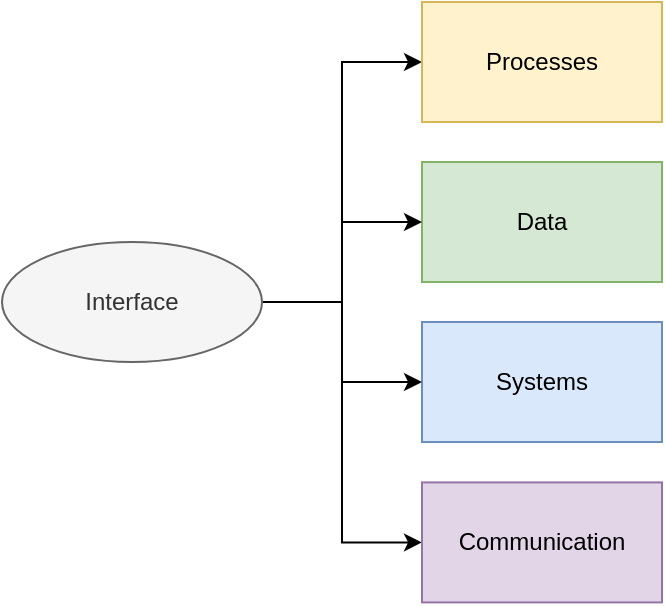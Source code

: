 <mxfile version="12.0.0" type="github" pages="1"><diagram id="r8x2BTyB1vD1y3ParmmS" name="Model"><mxGraphModel dx="1408" dy="755" grid="1" gridSize="10" guides="1" tooltips="1" connect="1" arrows="1" fold="1" page="1" pageScale="1" pageWidth="827" pageHeight="1169" math="0" shadow="0"><root><mxCell id="KtmAZ49tPHhTi-c8Kvpp-0"/><mxCell id="KtmAZ49tPHhTi-c8Kvpp-1" parent="KtmAZ49tPHhTi-c8Kvpp-0"/><mxCell id="jREFfwIfEsQe7Jwc_oJq-4" value="" style="edgeStyle=orthogonalEdgeStyle;rounded=0;orthogonalLoop=1;jettySize=auto;html=1;entryX=0;entryY=0.5;entryDx=0;entryDy=0;" parent="KtmAZ49tPHhTi-c8Kvpp-1" source="jREFfwIfEsQe7Jwc_oJq-8" target="jREFfwIfEsQe7Jwc_oJq-9" edge="1" visible="0"><mxGeometry relative="1" as="geometry"/></mxCell><mxCell id="jREFfwIfEsQe7Jwc_oJq-5" style="edgeStyle=orthogonalEdgeStyle;rounded=0;orthogonalLoop=1;jettySize=auto;html=1;entryX=0;entryY=0.5;entryDx=0;entryDy=0;" parent="KtmAZ49tPHhTi-c8Kvpp-1" source="jREFfwIfEsQe7Jwc_oJq-8" target="jREFfwIfEsQe7Jwc_oJq-11" edge="1" visible="0"><mxGeometry relative="1" as="geometry"/></mxCell><mxCell id="jREFfwIfEsQe7Jwc_oJq-6" style="edgeStyle=orthogonalEdgeStyle;rounded=0;orthogonalLoop=1;jettySize=auto;html=1;entryX=0;entryY=0.5;entryDx=0;entryDy=0;" parent="KtmAZ49tPHhTi-c8Kvpp-1" source="jREFfwIfEsQe7Jwc_oJq-8" target="jREFfwIfEsQe7Jwc_oJq-22" edge="1" visible="0"><mxGeometry relative="1" as="geometry"/></mxCell><mxCell id="jREFfwIfEsQe7Jwc_oJq-7" style="edgeStyle=orthogonalEdgeStyle;rounded=0;orthogonalLoop=1;jettySize=auto;html=1;entryX=0;entryY=0.5;entryDx=0;entryDy=0;" parent="KtmAZ49tPHhTi-c8Kvpp-1" source="jREFfwIfEsQe7Jwc_oJq-8" target="jREFfwIfEsQe7Jwc_oJq-23" edge="1" visible="0"><mxGeometry relative="1" as="geometry"/></mxCell><mxCell id="U2BV-Acz6rk_acfXbO3F-48" style="edgeStyle=orthogonalEdgeStyle;rounded=0;orthogonalLoop=1;jettySize=auto;html=1;entryX=0;entryY=0.5;entryDx=0;entryDy=0;" parent="KtmAZ49tPHhTi-c8Kvpp-1" source="jREFfwIfEsQe7Jwc_oJq-8" target="U2BV-Acz6rk_acfXbO3F-47" edge="1" visible="0"><mxGeometry relative="1" as="geometry"/></mxCell><mxCell id="U2BV-Acz6rk_acfXbO3F-51" style="edgeStyle=orthogonalEdgeStyle;rounded=0;orthogonalLoop=1;jettySize=auto;html=1;entryX=0;entryY=0.5;entryDx=0;entryDy=0;" parent="KtmAZ49tPHhTi-c8Kvpp-1" source="jREFfwIfEsQe7Jwc_oJq-8" target="U2BV-Acz6rk_acfXbO3F-50" edge="1" visible="0"><mxGeometry relative="1" as="geometry"/></mxCell><mxCell id="U2BV-Acz6rk_acfXbO3F-53" style="edgeStyle=orthogonalEdgeStyle;rounded=0;orthogonalLoop=1;jettySize=auto;html=1;entryX=0;entryY=0.5;entryDx=0;entryDy=0;" parent="KtmAZ49tPHhTi-c8Kvpp-1" source="jREFfwIfEsQe7Jwc_oJq-8" target="U2BV-Acz6rk_acfXbO3F-52" edge="1" visible="0"><mxGeometry relative="1" as="geometry"/></mxCell><mxCell id="U2BV-Acz6rk_acfXbO3F-61" style="edgeStyle=orthogonalEdgeStyle;rounded=0;orthogonalLoop=1;jettySize=auto;html=1;entryX=0;entryY=0.5;entryDx=0;entryDy=0;" parent="KtmAZ49tPHhTi-c8Kvpp-1" source="jREFfwIfEsQe7Jwc_oJq-8" target="U2BV-Acz6rk_acfXbO3F-60" edge="1" visible="0"><mxGeometry relative="1" as="geometry"/></mxCell><mxCell id="U2BV-Acz6rk_acfXbO3F-63" style="edgeStyle=orthogonalEdgeStyle;rounded=0;orthogonalLoop=1;jettySize=auto;html=1;entryX=0;entryY=0.5;entryDx=0;entryDy=0;" parent="KtmAZ49tPHhTi-c8Kvpp-1" source="jREFfwIfEsQe7Jwc_oJq-8" target="U2BV-Acz6rk_acfXbO3F-62" edge="1" visible="0"><mxGeometry relative="1" as="geometry"/></mxCell><mxCell id="U2BV-Acz6rk_acfXbO3F-65" style="edgeStyle=orthogonalEdgeStyle;rounded=0;orthogonalLoop=1;jettySize=auto;html=1;entryX=0;entryY=0.5;entryDx=0;entryDy=0;" parent="KtmAZ49tPHhTi-c8Kvpp-1" source="jREFfwIfEsQe7Jwc_oJq-8" target="U2BV-Acz6rk_acfXbO3F-64" edge="1" visible="0"><mxGeometry relative="1" as="geometry"/></mxCell><mxCell id="sl1VjR4fXfwOCI6WTCOG-5" style="edgeStyle=orthogonalEdgeStyle;rounded=0;orthogonalLoop=1;jettySize=auto;html=1;entryX=0;entryY=0.5;entryDx=0;entryDy=0;" parent="KtmAZ49tPHhTi-c8Kvpp-1" source="jREFfwIfEsQe7Jwc_oJq-8" target="sl1VjR4fXfwOCI6WTCOG-4" edge="1" visible="0"><mxGeometry relative="1" as="geometry"/></mxCell><UserObject label="Data" treeRoot="1" id="jREFfwIfEsQe7Jwc_oJq-8"><mxCell style="whiteSpace=wrap;html=1;align=center;treeFolding=1;treeMoving=1;container=1;recursiveResize=0;fillColor=#d5e8d4;strokeColor=#82b366;gradientDirection=east;" parent="KtmAZ49tPHhTi-c8Kvpp-1" vertex="1" collapsed="1"><mxGeometry x="220" y="290" width="120" height="60" as="geometry"/></mxCell></UserObject><UserObject label="Amount" treeRoot="1" id="jREFfwIfEsQe7Jwc_oJq-9"><mxCell style="whiteSpace=wrap;html=1;align=center;treeFolding=1;treeMoving=1;container=1;recursiveResize=0;fillColor=#d5e8d4;strokeColor=#82b366;" parent="KtmAZ49tPHhTi-c8Kvpp-1" vertex="1" visible="0"><mxGeometry x="400" y="290" width="120" height="60" as="geometry"/></mxCell></UserObject><mxCell id="jREFfwIfEsQe7Jwc_oJq-10" value="" style="edgeStyle=orthogonalEdgeStyle;rounded=0;orthogonalLoop=1;jettySize=auto;html=1;entryX=0;entryY=0.5;entryDx=0;entryDy=0;" parent="KtmAZ49tPHhTi-c8Kvpp-1" source="jREFfwIfEsQe7Jwc_oJq-11" target="jREFfwIfEsQe7Jwc_oJq-14" edge="1" visible="0"><mxGeometry relative="1" as="geometry"><mxPoint x="570" y="380" as="targetPoint"/></mxGeometry></mxCell><UserObject label="Completeness" treeRoot="1" id="jREFfwIfEsQe7Jwc_oJq-11"><mxCell style="whiteSpace=wrap;html=1;align=center;treeFolding=1;treeMoving=1;container=1;recursiveResize=0;fillColor=#d5e8d4;strokeColor=#82b366;" parent="KtmAZ49tPHhTi-c8Kvpp-1" vertex="1" visible="0" collapsed="1"><mxGeometry x="400" y="368.5" width="120" height="60" as="geometry"/></mxCell></UserObject><mxCell id="jREFfwIfEsQe7Jwc_oJq-12" value="" style="edgeStyle=orthogonalEdgeStyle;rounded=0;orthogonalLoop=1;jettySize=auto;html=1;" parent="KtmAZ49tPHhTi-c8Kvpp-1" source="jREFfwIfEsQe7Jwc_oJq-14" target="jREFfwIfEsQe7Jwc_oJq-15" edge="1" visible="0"><mxGeometry relative="1" as="geometry"/></mxCell><mxCell id="jREFfwIfEsQe7Jwc_oJq-13" style="edgeStyle=orthogonalEdgeStyle;rounded=0;orthogonalLoop=1;jettySize=auto;html=1;entryX=0;entryY=0.5;entryDx=0;entryDy=0;" parent="KtmAZ49tPHhTi-c8Kvpp-1" source="jREFfwIfEsQe7Jwc_oJq-14" target="jREFfwIfEsQe7Jwc_oJq-16" edge="1" visible="0"><mxGeometry relative="1" as="geometry"/></mxCell><UserObject label="Mapping" treeRoot="1" id="jREFfwIfEsQe7Jwc_oJq-14"><mxCell style="whiteSpace=wrap;html=1;align=center;treeFolding=1;treeMoving=1;container=1;recursiveResize=0;fillColor=#d5e8d4;strokeColor=#82b366;" parent="KtmAZ49tPHhTi-c8Kvpp-1" vertex="1" visible="0"><mxGeometry x="600" y="368.5" width="120" height="60" as="geometry"/></mxCell></UserObject><UserObject label="Fixed values" treeRoot="1" id="jREFfwIfEsQe7Jwc_oJq-15"><mxCell style="whiteSpace=wrap;html=1;align=center;treeFolding=1;treeMoving=1;container=1;recursiveResize=0;fillColor=#d5e8d4;strokeColor=#82b366;" parent="KtmAZ49tPHhTi-c8Kvpp-1" vertex="1" visible="0"><mxGeometry x="800" y="369" width="120" height="60" as="geometry"/></mxCell></UserObject><UserObject label="Calculated values" treeRoot="1" id="jREFfwIfEsQe7Jwc_oJq-16"><mxCell style="whiteSpace=wrap;html=1;align=center;treeFolding=1;treeMoving=1;container=1;recursiveResize=0;fillColor=#d5e8d4;strokeColor=#82b366;" parent="KtmAZ49tPHhTi-c8Kvpp-1" vertex="1" visible="0"><mxGeometry x="800" y="450" width="120" height="60" as="geometry"/></mxCell></UserObject><mxCell id="jREFfwIfEsQe7Jwc_oJq-17" value="" style="edgeStyle=orthogonalEdgeStyle;rounded=0;orthogonalLoop=1;jettySize=auto;html=1;" parent="KtmAZ49tPHhTi-c8Kvpp-1" source="jREFfwIfEsQe7Jwc_oJq-19" target="jREFfwIfEsQe7Jwc_oJq-20" edge="1" visible="0"><mxGeometry relative="1" as="geometry"/></mxCell><mxCell id="jREFfwIfEsQe7Jwc_oJq-18" style="edgeStyle=orthogonalEdgeStyle;rounded=0;orthogonalLoop=1;jettySize=auto;html=1;entryX=0;entryY=0.5;entryDx=0;entryDy=0;" parent="KtmAZ49tPHhTi-c8Kvpp-1" source="jREFfwIfEsQe7Jwc_oJq-19" target="jREFfwIfEsQe7Jwc_oJq-21" edge="1" visible="0"><mxGeometry relative="1" as="geometry"/></mxCell><mxCell id="U2BV-Acz6rk_acfXbO3F-80" style="edgeStyle=orthogonalEdgeStyle;rounded=0;orthogonalLoop=1;jettySize=auto;html=1;entryX=0;entryY=0.5;entryDx=0;entryDy=0;" parent="KtmAZ49tPHhTi-c8Kvpp-1" source="jREFfwIfEsQe7Jwc_oJq-19" target="U2BV-Acz6rk_acfXbO3F-79" edge="1" visible="0"><mxGeometry relative="1" as="geometry"/></mxCell><mxCell id="sl1VjR4fXfwOCI6WTCOG-0" style="edgeStyle=orthogonalEdgeStyle;rounded=0;orthogonalLoop=1;jettySize=auto;html=1;entryX=0;entryY=0.5;entryDx=0;entryDy=0;" parent="KtmAZ49tPHhTi-c8Kvpp-1" source="jREFfwIfEsQe7Jwc_oJq-19" target="U2BV-Acz6rk_acfXbO3F-81" edge="1" visible="0"><mxGeometry relative="1" as="geometry"/></mxCell><mxCell id="SFp10coiuhGxtvTiF9kv-1" style="edgeStyle=orthogonalEdgeStyle;rounded=0;orthogonalLoop=1;jettySize=auto;html=1;entryX=0;entryY=0.5;entryDx=0;entryDy=0;" parent="KtmAZ49tPHhTi-c8Kvpp-1" source="jREFfwIfEsQe7Jwc_oJq-19" target="SFp10coiuhGxtvTiF9kv-0" edge="1" visible="0"><mxGeometry relative="1" as="geometry"/></mxCell><mxCell id="SFp10coiuhGxtvTiF9kv-3" style="edgeStyle=orthogonalEdgeStyle;rounded=0;orthogonalLoop=1;jettySize=auto;html=1;entryX=0;entryY=0.5;entryDx=0;entryDy=0;" parent="KtmAZ49tPHhTi-c8Kvpp-1" source="jREFfwIfEsQe7Jwc_oJq-19" target="SFp10coiuhGxtvTiF9kv-2" edge="1" visible="0"><mxGeometry relative="1" as="geometry"/></mxCell><mxCell id="SFp10coiuhGxtvTiF9kv-7" style="edgeStyle=orthogonalEdgeStyle;rounded=0;orthogonalLoop=1;jettySize=auto;html=1;entryX=0;entryY=0.5;entryDx=0;entryDy=0;" parent="KtmAZ49tPHhTi-c8Kvpp-1" source="jREFfwIfEsQe7Jwc_oJq-19" target="SFp10coiuhGxtvTiF9kv-6" edge="1" visible="0"><mxGeometry relative="1" as="geometry"/></mxCell><mxCell id="SFp10coiuhGxtvTiF9kv-9" style="edgeStyle=orthogonalEdgeStyle;rounded=0;orthogonalLoop=1;jettySize=auto;html=1;entryX=0;entryY=0.5;entryDx=0;entryDy=0;" parent="KtmAZ49tPHhTi-c8Kvpp-1" source="jREFfwIfEsQe7Jwc_oJq-19" target="SFp10coiuhGxtvTiF9kv-8" edge="1" visible="0"><mxGeometry relative="1" as="geometry"/></mxCell><mxCell id="SFp10coiuhGxtvTiF9kv-43" style="edgeStyle=orthogonalEdgeStyle;rounded=0;orthogonalLoop=1;jettySize=auto;html=1;entryX=0;entryY=0.5;entryDx=0;entryDy=0;" parent="KtmAZ49tPHhTi-c8Kvpp-1" source="jREFfwIfEsQe7Jwc_oJq-19" target="SFp10coiuhGxtvTiF9kv-42" edge="1" visible="0"><mxGeometry relative="1" as="geometry"/></mxCell><mxCell id="_5y2LgG_f2McC1nTyA9b-13" value="" style="edgeStyle=orthogonalEdgeStyle;rounded=0;orthogonalLoop=1;jettySize=auto;html=1;" parent="KtmAZ49tPHhTi-c8Kvpp-1" source="jREFfwIfEsQe7Jwc_oJq-19" target="_5y2LgG_f2McC1nTyA9b-12" edge="1" visible="0"><mxGeometry relative="1" as="geometry"/></mxCell><mxCell id="_5y2LgG_f2McC1nTyA9b-15" style="edgeStyle=orthogonalEdgeStyle;rounded=0;orthogonalLoop=1;jettySize=auto;html=1;entryX=0;entryY=0.5;entryDx=0;entryDy=0;" parent="KtmAZ49tPHhTi-c8Kvpp-1" source="jREFfwIfEsQe7Jwc_oJq-19" target="_5y2LgG_f2McC1nTyA9b-14" edge="1" visible="0"><mxGeometry relative="1" as="geometry"/></mxCell><UserObject label="Systems" treeRoot="1" id="jREFfwIfEsQe7Jwc_oJq-19"><mxCell style="whiteSpace=wrap;html=1;align=center;treeFolding=1;treeMoving=1;container=1;recursiveResize=0;fillColor=#dae8fc;strokeColor=#6c8ebf;" parent="KtmAZ49tPHhTi-c8Kvpp-1" vertex="1" collapsed="1"><mxGeometry x="220" y="370" width="120" height="60" as="geometry"/></mxCell></UserObject><UserObject label="Systems" treeRoot="1" id="_5y2LgG_f2McC1nTyA9b-12"><mxCell style="whiteSpace=wrap;html=1;align=center;treeFolding=1;treeMoving=1;container=1;recursiveResize=0;fillColor=#dae8fc;strokeColor=#6c8ebf;" parent="KtmAZ49tPHhTi-c8Kvpp-1" vertex="1" visible="0"><mxGeometry x="400" y="370" width="120" height="60" as="geometry"/></mxCell></UserObject><UserObject label="Leading system" treeRoot="1" id="jREFfwIfEsQe7Jwc_oJq-20"><mxCell style="whiteSpace=wrap;html=1;align=center;treeFolding=1;treeMoving=1;container=1;recursiveResize=0;fillColor=#dae8fc;strokeColor=#6c8ebf;" parent="KtmAZ49tPHhTi-c8Kvpp-1" vertex="1" visible="0"><mxGeometry x="400" y="370" width="120" height="60" as="geometry"/></mxCell></UserObject><mxCell id="SFp10coiuhGxtvTiF9kv-37" value="" style="edgeStyle=orthogonalEdgeStyle;rounded=0;orthogonalLoop=1;jettySize=auto;html=1;" parent="KtmAZ49tPHhTi-c8Kvpp-1" source="jREFfwIfEsQe7Jwc_oJq-21" target="SFp10coiuhGxtvTiF9kv-36" edge="1" visible="0"><mxGeometry relative="1" as="geometry"/></mxCell><mxCell id="SFp10coiuhGxtvTiF9kv-39" style="edgeStyle=orthogonalEdgeStyle;rounded=0;orthogonalLoop=1;jettySize=auto;html=1;entryX=0;entryY=0.5;entryDx=0;entryDy=0;" parent="KtmAZ49tPHhTi-c8Kvpp-1" source="jREFfwIfEsQe7Jwc_oJq-21" target="SFp10coiuhGxtvTiF9kv-38" edge="1" visible="0"><mxGeometry relative="1" as="geometry"/></mxCell><UserObject label="Location" treeRoot="1" id="jREFfwIfEsQe7Jwc_oJq-21"><mxCell style="whiteSpace=wrap;html=1;align=center;treeFolding=1;treeMoving=1;container=1;recursiveResize=0;fillColor=#dae8fc;strokeColor=#6c8ebf;" parent="KtmAZ49tPHhTi-c8Kvpp-1" vertex="1" visible="0"><mxGeometry x="400" y="450" width="120" height="60" as="geometry"/></mxCell></UserObject><UserObject label="Physical location" treeRoot="1" id="SFp10coiuhGxtvTiF9kv-36"><mxCell style="whiteSpace=wrap;html=1;align=center;treeFolding=1;treeMoving=1;container=1;recursiveResize=0;fillColor=#dae8fc;strokeColor=#6c8ebf;" parent="KtmAZ49tPHhTi-c8Kvpp-1" vertex="1" visible="0"><mxGeometry x="600" y="450" width="120" height="60" as="geometry"/></mxCell></UserObject><UserObject label="Importance" treeRoot="1" id="jREFfwIfEsQe7Jwc_oJq-22"><mxCell style="whiteSpace=wrap;html=1;align=center;treeFolding=1;treeMoving=1;container=1;recursiveResize=0;fillColor=#d5e8d4;strokeColor=#82b366;" parent="KtmAZ49tPHhTi-c8Kvpp-1" vertex="1" visible="0"><mxGeometry x="400" y="450" width="120" height="60" as="geometry"/></mxCell></UserObject><UserObject label="Time dependence" treeRoot="1" id="jREFfwIfEsQe7Jwc_oJq-23"><mxCell style="whiteSpace=wrap;html=1;align=center;treeFolding=1;treeMoving=1;container=1;recursiveResize=0;fillColor=#d5e8d4;strokeColor=#82b366;" parent="KtmAZ49tPHhTi-c8Kvpp-1" vertex="1" visible="0"><mxGeometry x="400" y="530.5" width="120" height="60" as="geometry"/></mxCell></UserObject><mxCell id="jREFfwIfEsQe7Jwc_oJq-27" style="edgeStyle=orthogonalEdgeStyle;rounded=0;orthogonalLoop=1;jettySize=auto;html=1;entryX=0;entryY=0.5;entryDx=0;entryDy=0;" parent="KtmAZ49tPHhTi-c8Kvpp-1" source="jREFfwIfEsQe7Jwc_oJq-24" target="jREFfwIfEsQe7Jwc_oJq-19" edge="1"><mxGeometry relative="1" as="geometry"/></mxCell><mxCell id="U2BV-Acz6rk_acfXbO3F-49" style="edgeStyle=orthogonalEdgeStyle;rounded=0;orthogonalLoop=1;jettySize=auto;html=1;entryX=0;entryY=0.5;entryDx=0;entryDy=0;" parent="KtmAZ49tPHhTi-c8Kvpp-1" source="jREFfwIfEsQe7Jwc_oJq-24" target="jREFfwIfEsQe7Jwc_oJq-8" edge="1"><mxGeometry relative="1" as="geometry"/></mxCell><mxCell id="sl1VjR4fXfwOCI6WTCOG-2" style="edgeStyle=orthogonalEdgeStyle;rounded=0;orthogonalLoop=1;jettySize=auto;html=1;entryX=0;entryY=0.5;entryDx=0;entryDy=0;" parent="KtmAZ49tPHhTi-c8Kvpp-1" source="jREFfwIfEsQe7Jwc_oJq-24" target="sl1VjR4fXfwOCI6WTCOG-1" edge="1"><mxGeometry relative="1" as="geometry"/></mxCell><mxCell id="sl1VjR4fXfwOCI6WTCOG-9" style="edgeStyle=orthogonalEdgeStyle;rounded=0;orthogonalLoop=1;jettySize=auto;html=1;entryX=0;entryY=0.5;entryDx=0;entryDy=0;" parent="KtmAZ49tPHhTi-c8Kvpp-1" source="jREFfwIfEsQe7Jwc_oJq-24" target="sl1VjR4fXfwOCI6WTCOG-3" edge="1"><mxGeometry relative="1" as="geometry"/></mxCell><mxCell id="jREFfwIfEsQe7Jwc_oJq-24" value="Interface " style="ellipse;whiteSpace=wrap;html=1;align=center;container=1;recursiveResize=0;treeFolding=1;treeMoving=1;fillColor=#f5f5f5;strokeColor=#666666;fontColor=#333333;" parent="KtmAZ49tPHhTi-c8Kvpp-1" vertex="1"><mxGeometry x="10" y="330" width="130" height="60" as="geometry"/></mxCell><mxCell id="z52Sn6MfHDMEcZFEx2xi-2" style="edgeStyle=orthogonalEdgeStyle;rounded=0;orthogonalLoop=1;jettySize=auto;html=1;entryX=0;entryY=0.5;entryDx=0;entryDy=0;exitX=1;exitY=0.5;exitDx=0;exitDy=0;" parent="KtmAZ49tPHhTi-c8Kvpp-1" source="z52Sn6MfHDMEcZFEx2xi-16" target="z52Sn6MfHDMEcZFEx2xi-18" edge="1" visible="0"><mxGeometry relative="1" as="geometry"/></mxCell><mxCell id="z52Sn6MfHDMEcZFEx2xi-3" style="edgeStyle=orthogonalEdgeStyle;rounded=0;orthogonalLoop=1;jettySize=auto;html=1;entryX=0;entryY=0.5;entryDx=0;entryDy=0;exitX=1;exitY=0.5;exitDx=0;exitDy=0;" parent="KtmAZ49tPHhTi-c8Kvpp-1" source="z52Sn6MfHDMEcZFEx2xi-16" target="z52Sn6MfHDMEcZFEx2xi-23" edge="1" visible="0"><mxGeometry relative="1" as="geometry"/></mxCell><mxCell id="z52Sn6MfHDMEcZFEx2xi-11" value="" style="edgeStyle=orthogonalEdgeStyle;rounded=0;orthogonalLoop=1;jettySize=auto;html=1;" parent="KtmAZ49tPHhTi-c8Kvpp-1" source="z52Sn6MfHDMEcZFEx2xi-12" target="z52Sn6MfHDMEcZFEx2xi-13" edge="1" visible="0"><mxGeometry relative="1" as="geometry"/></mxCell><UserObject label="Operating department" treeRoot="1" id="z52Sn6MfHDMEcZFEx2xi-12"><mxCell style="whiteSpace=wrap;html=1;align=center;treeFolding=1;treeMoving=1;container=1;recursiveResize=0;fillColor=#f8cecc;strokeColor=#b85450;" parent="KtmAZ49tPHhTi-c8Kvpp-1" vertex="1" visible="0"><mxGeometry x="1430" y="-91.493" width="120" height="60" as="geometry"/></mxCell></UserObject><UserObject label="Users" treeRoot="1" id="z52Sn6MfHDMEcZFEx2xi-13"><mxCell style="whiteSpace=wrap;html=1;align=center;treeFolding=1;treeMoving=1;container=1;recursiveResize=0;fillColor=#f8cecc;strokeColor=#b85450;" parent="KtmAZ49tPHhTi-c8Kvpp-1" vertex="1" visible="0"><mxGeometry x="1630" y="-91.493" width="120" height="60" as="geometry"/></mxCell></UserObject><mxCell id="z52Sn6MfHDMEcZFEx2xi-14" value="" style="edgeStyle=orthogonalEdgeStyle;rounded=0;orthogonalLoop=1;jettySize=auto;html=1;" parent="KtmAZ49tPHhTi-c8Kvpp-1" source="z52Sn6MfHDMEcZFEx2xi-16" target="z52Sn6MfHDMEcZFEx2xi-17" edge="1" visible="0"><mxGeometry relative="1" as="geometry"/></mxCell><mxCell id="z52Sn6MfHDMEcZFEx2xi-15" style="edgeStyle=orthogonalEdgeStyle;rounded=0;orthogonalLoop=1;jettySize=auto;html=1;entryX=0;entryY=0.5;entryDx=0;entryDy=0;" parent="KtmAZ49tPHhTi-c8Kvpp-1" source="z52Sn6MfHDMEcZFEx2xi-16" target="z52Sn6MfHDMEcZFEx2xi-26" edge="1" visible="0"><mxGeometry relative="1" as="geometry"/></mxCell><UserObject label="IT department" treeRoot="1" id="z52Sn6MfHDMEcZFEx2xi-16"><mxCell style="whiteSpace=wrap;html=1;align=center;treeFolding=1;treeMoving=1;container=1;recursiveResize=0;fillColor=#f8cecc;strokeColor=#b85450;" parent="KtmAZ49tPHhTi-c8Kvpp-1" vertex="1" visible="0"><mxGeometry x="1430" y="-13.493" width="120" height="60" as="geometry"/></mxCell></UserObject><UserObject label="Business&lt;br&gt;consultants" treeRoot="1" id="z52Sn6MfHDMEcZFEx2xi-17"><mxCell style="whiteSpace=wrap;html=1;align=center;treeFolding=1;treeMoving=1;container=1;recursiveResize=0;fillColor=#f8cecc;strokeColor=#b85450;" parent="KtmAZ49tPHhTi-c8Kvpp-1" vertex="1" visible="0"><mxGeometry x="1630" y="-13.493" width="120" height="60" as="geometry"/></mxCell></UserObject><UserObject label="Developers" treeRoot="1" id="z52Sn6MfHDMEcZFEx2xi-18"><mxCell style="whiteSpace=wrap;html=1;align=center;treeFolding=1;treeMoving=1;container=1;recursiveResize=0;fillColor=#f8cecc;strokeColor=#b85450;" parent="KtmAZ49tPHhTi-c8Kvpp-1" vertex="1" visible="0"><mxGeometry x="1630" y="66.507" width="120" height="60" as="geometry"/></mxCell></UserObject><mxCell id="z52Sn6MfHDMEcZFEx2xi-19" style="edgeStyle=orthogonalEdgeStyle;rounded=0;orthogonalLoop=1;jettySize=auto;html=1;entryX=0;entryY=0.5;entryDx=0;entryDy=0;exitX=1;exitY=0.5;exitDx=0;exitDy=0;" parent="KtmAZ49tPHhTi-c8Kvpp-1" source="z52Sn6MfHDMEcZFEx2xi-16" target="z52Sn6MfHDMEcZFEx2xi-21" edge="1" visible="0"><mxGeometry relative="1" as="geometry"/></mxCell><mxCell id="z52Sn6MfHDMEcZFEx2xi-20" style="edgeStyle=orthogonalEdgeStyle;rounded=0;orthogonalLoop=1;jettySize=auto;html=1;entryX=0;entryY=0.5;entryDx=0;entryDy=0;exitX=1;exitY=0.5;exitDx=0;exitDy=0;" parent="KtmAZ49tPHhTi-c8Kvpp-1" source="z52Sn6MfHDMEcZFEx2xi-16" target="z52Sn6MfHDMEcZFEx2xi-22" edge="1" visible="0"><mxGeometry relative="1" as="geometry"/></mxCell><UserObject label="Security&lt;br&gt;consultants" treeRoot="1" id="z52Sn6MfHDMEcZFEx2xi-21"><mxCell style="whiteSpace=wrap;html=1;align=center;treeFolding=1;treeMoving=1;container=1;recursiveResize=0;fillColor=#f8cecc;strokeColor=#b85450;" parent="KtmAZ49tPHhTi-c8Kvpp-1" vertex="1" visible="0"><mxGeometry x="1630" y="227.007" width="120" height="60" as="geometry"/></mxCell></UserObject><UserObject label="Support &lt;br&gt;department" treeRoot="1" id="z52Sn6MfHDMEcZFEx2xi-22"><mxCell style="whiteSpace=wrap;html=1;align=center;treeFolding=1;treeMoving=1;container=1;recursiveResize=0;fillColor=#f8cecc;strokeColor=#b85450;" parent="KtmAZ49tPHhTi-c8Kvpp-1" vertex="1" visible="0"><mxGeometry x="1630" y="306.507" width="120" height="60" as="geometry"/></mxCell></UserObject><UserObject label="Administrators" treeRoot="1" id="z52Sn6MfHDMEcZFEx2xi-23"><mxCell style="whiteSpace=wrap;html=1;align=center;treeFolding=1;treeMoving=1;container=1;recursiveResize=0;fillColor=#f8cecc;strokeColor=#b85450;" parent="KtmAZ49tPHhTi-c8Kvpp-1" vertex="1" visible="0"><mxGeometry x="1630" y="146.507" width="120" height="60" as="geometry"/></mxCell></UserObject><UserObject label="Trainees" treeRoot="1" id="z52Sn6MfHDMEcZFEx2xi-24"><mxCell style="whiteSpace=wrap;html=1;align=center;treeFolding=1;treeMoving=1;container=1;recursiveResize=0;fillColor=#f8cecc;strokeColor=#b85450;" parent="KtmAZ49tPHhTi-c8Kvpp-1" vertex="1" visible="0"><mxGeometry x="1430" y="66.507" width="120" height="60" as="geometry"/></mxCell></UserObject><UserObject label="Works Council" treeRoot="1" id="z52Sn6MfHDMEcZFEx2xi-25"><mxCell style="whiteSpace=wrap;html=1;align=center;treeFolding=1;treeMoving=1;container=1;recursiveResize=0;fillColor=#f8cecc;strokeColor=#b85450;" parent="KtmAZ49tPHhTi-c8Kvpp-1" vertex="1" visible="0"><mxGeometry x="1430" y="146.507" width="120" height="60" as="geometry"/></mxCell></UserObject><UserObject label="Software architects" treeRoot="1" id="z52Sn6MfHDMEcZFEx2xi-26"><mxCell style="whiteSpace=wrap;html=1;align=center;treeFolding=1;treeMoving=1;container=1;recursiveResize=0;fillColor=#f8cecc;strokeColor=#b85450;" parent="KtmAZ49tPHhTi-c8Kvpp-1" vertex="1" visible="0"><mxGeometry x="1630" y="386.507" width="120" height="60" as="geometry"/></mxCell></UserObject><UserObject label="Other projects" treeRoot="1" id="z52Sn6MfHDMEcZFEx2xi-27"><mxCell style="whiteSpace=wrap;html=1;align=center;treeFolding=1;treeMoving=1;container=1;recursiveResize=0;fillColor=#f8cecc;strokeColor=#b85450;" parent="KtmAZ49tPHhTi-c8Kvpp-1" vertex="1" visible="0"><mxGeometry x="1430" y="226.507" width="120" height="60" as="geometry"/></mxCell></UserObject><UserObject label="Legal department" treeRoot="1" id="z52Sn6MfHDMEcZFEx2xi-28"><mxCell style="whiteSpace=wrap;html=1;align=center;treeFolding=1;treeMoving=1;container=1;recursiveResize=0;fillColor=#f8cecc;strokeColor=#b85450;" parent="KtmAZ49tPHhTi-c8Kvpp-1" vertex="1" visible="0"><mxGeometry x="1430" y="306.507" width="120" height="60" as="geometry"/></mxCell></UserObject><UserObject label="Marketing department" treeRoot="1" id="z52Sn6MfHDMEcZFEx2xi-29"><mxCell style="whiteSpace=wrap;html=1;align=center;treeFolding=1;treeMoving=1;container=1;recursiveResize=0;fillColor=#f8cecc;strokeColor=#b85450;" parent="KtmAZ49tPHhTi-c8Kvpp-1" vertex="1" visible="0"><mxGeometry x="1430" y="386.507" width="120" height="60" as="geometry"/></mxCell></UserObject><UserObject label="Sales&lt;br&gt;department" treeRoot="1" id="z52Sn6MfHDMEcZFEx2xi-30"><mxCell style="whiteSpace=wrap;html=1;align=center;treeFolding=1;treeMoving=1;container=1;recursiveResize=0;fillColor=#f8cecc;strokeColor=#b85450;" parent="KtmAZ49tPHhTi-c8Kvpp-1" vertex="1" visible="0"><mxGeometry x="1430" y="466.507" width="120" height="60" as="geometry"/></mxCell></UserObject><mxCell id="U2BV-Acz6rk_acfXbO3F-55" value="" style="edgeStyle=orthogonalEdgeStyle;rounded=0;orthogonalLoop=1;jettySize=auto;html=1;" parent="KtmAZ49tPHhTi-c8Kvpp-1" source="U2BV-Acz6rk_acfXbO3F-47" target="U2BV-Acz6rk_acfXbO3F-54" edge="1" visible="0"><mxGeometry relative="1" as="geometry"/></mxCell><mxCell id="U2BV-Acz6rk_acfXbO3F-57" style="edgeStyle=orthogonalEdgeStyle;rounded=0;orthogonalLoop=1;jettySize=auto;html=1;entryX=0;entryY=0.5;entryDx=0;entryDy=0;" parent="KtmAZ49tPHhTi-c8Kvpp-1" source="U2BV-Acz6rk_acfXbO3F-47" target="U2BV-Acz6rk_acfXbO3F-56" edge="1" visible="0"><mxGeometry relative="1" as="geometry"/></mxCell><mxCell id="U2BV-Acz6rk_acfXbO3F-59" style="edgeStyle=orthogonalEdgeStyle;rounded=0;orthogonalLoop=1;jettySize=auto;html=1;entryX=0;entryY=0.5;entryDx=0;entryDy=0;" parent="KtmAZ49tPHhTi-c8Kvpp-1" source="U2BV-Acz6rk_acfXbO3F-47" target="U2BV-Acz6rk_acfXbO3F-58" edge="1" visible="0"><mxGeometry relative="1" as="geometry"/></mxCell><UserObject label="Type" treeRoot="1" id="U2BV-Acz6rk_acfXbO3F-47"><mxCell style="whiteSpace=wrap;html=1;align=center;treeFolding=1;treeMoving=1;container=1;recursiveResize=0;fillColor=#d5e8d4;strokeColor=#82b366;" parent="KtmAZ49tPHhTi-c8Kvpp-1" vertex="1" visible="0" collapsed="1"><mxGeometry x="400" y="610" width="120" height="60" as="geometry"/></mxCell></UserObject><UserObject label="Master data" treeRoot="1" id="U2BV-Acz6rk_acfXbO3F-54"><mxCell style="whiteSpace=wrap;html=1;align=center;treeFolding=1;treeMoving=1;container=1;recursiveResize=0;fillColor=#d5e8d4;strokeColor=#82b366;" parent="KtmAZ49tPHhTi-c8Kvpp-1" vertex="1" visible="0"><mxGeometry x="600" y="610" width="120" height="60" as="geometry"/></mxCell></UserObject><UserObject label="Origin" treeRoot="1" id="U2BV-Acz6rk_acfXbO3F-50"><mxCell style="whiteSpace=wrap;html=1;align=center;treeFolding=1;treeMoving=1;container=1;recursiveResize=0;fillColor=#d5e8d4;strokeColor=#82b366;" parent="KtmAZ49tPHhTi-c8Kvpp-1" vertex="1" visible="0"><mxGeometry x="400" y="690" width="120" height="60" as="geometry"/></mxCell></UserObject><UserObject label="Preconditions" treeRoot="1" id="U2BV-Acz6rk_acfXbO3F-52"><mxCell style="whiteSpace=wrap;html=1;align=center;treeFolding=1;treeMoving=1;container=1;recursiveResize=0;fillColor=#d5e8d4;strokeColor=#82b366;" parent="KtmAZ49tPHhTi-c8Kvpp-1" vertex="1" visible="0"><mxGeometry x="400" y="770" width="120" height="60" as="geometry"/></mxCell></UserObject><UserObject label="Transaction data" treeRoot="1" id="U2BV-Acz6rk_acfXbO3F-56"><mxCell style="whiteSpace=wrap;html=1;align=center;treeFolding=1;treeMoving=1;container=1;recursiveResize=0;fillColor=#d5e8d4;strokeColor=#82b366;" parent="KtmAZ49tPHhTi-c8Kvpp-1" vertex="1" visible="0"><mxGeometry x="600" y="691" width="120" height="60" as="geometry"/></mxCell></UserObject><UserObject label="Organizational data" treeRoot="1" id="U2BV-Acz6rk_acfXbO3F-58"><mxCell style="whiteSpace=wrap;html=1;align=center;treeFolding=1;treeMoving=1;container=1;recursiveResize=0;fillColor=#d5e8d4;strokeColor=#82b366;" parent="KtmAZ49tPHhTi-c8Kvpp-1" vertex="1" visible="0"><mxGeometry x="600" y="770" width="120" height="60" as="geometry"/></mxCell></UserObject><mxCell id="U2BV-Acz6rk_acfXbO3F-75" value="" style="edgeStyle=orthogonalEdgeStyle;rounded=0;orthogonalLoop=1;jettySize=auto;html=1;" parent="KtmAZ49tPHhTi-c8Kvpp-1" source="U2BV-Acz6rk_acfXbO3F-60" target="U2BV-Acz6rk_acfXbO3F-74" edge="1" visible="0"><mxGeometry relative="1" as="geometry"/></mxCell><mxCell id="U2BV-Acz6rk_acfXbO3F-77" style="edgeStyle=orthogonalEdgeStyle;rounded=0;orthogonalLoop=1;jettySize=auto;html=1;entryX=0;entryY=0.5;entryDx=0;entryDy=0;" parent="KtmAZ49tPHhTi-c8Kvpp-1" source="U2BV-Acz6rk_acfXbO3F-60" target="U2BV-Acz6rk_acfXbO3F-76" edge="1" visible="0"><mxGeometry relative="1" as="geometry"/></mxCell><UserObject label="Availability" treeRoot="1" id="U2BV-Acz6rk_acfXbO3F-60"><mxCell style="whiteSpace=wrap;html=1;align=center;treeFolding=1;treeMoving=1;container=1;recursiveResize=0;fillColor=#d5e8d4;strokeColor=#82b366;" parent="KtmAZ49tPHhTi-c8Kvpp-1" vertex="1" visible="0" collapsed="1"><mxGeometry x="400" y="850" width="120" height="60" as="geometry"/></mxCell></UserObject><UserObject label="Real time" treeRoot="1" id="U2BV-Acz6rk_acfXbO3F-74"><mxCell style="whiteSpace=wrap;html=1;align=center;treeFolding=1;treeMoving=1;container=1;recursiveResize=0;fillColor=#d5e8d4;strokeColor=#82b366;" parent="KtmAZ49tPHhTi-c8Kvpp-1" vertex="1" visible="0"><mxGeometry x="600" y="850" width="120" height="60" as="geometry"/></mxCell></UserObject><UserObject label="Order" treeRoot="1" id="U2BV-Acz6rk_acfXbO3F-62"><mxCell style="whiteSpace=wrap;html=1;align=center;treeFolding=1;treeMoving=1;container=1;recursiveResize=0;fillColor=#d5e8d4;strokeColor=#82b366;gradientColor=none;" parent="KtmAZ49tPHhTi-c8Kvpp-1" vertex="1" visible="0"><mxGeometry x="400" y="930" width="120" height="60" as="geometry"/></mxCell></UserObject><mxCell id="U2BV-Acz6rk_acfXbO3F-67" value="" style="edgeStyle=orthogonalEdgeStyle;rounded=0;orthogonalLoop=1;jettySize=auto;html=1;" parent="KtmAZ49tPHhTi-c8Kvpp-1" source="U2BV-Acz6rk_acfXbO3F-64" target="U2BV-Acz6rk_acfXbO3F-66" edge="1" visible="0"><mxGeometry relative="1" as="geometry"/></mxCell><mxCell id="U2BV-Acz6rk_acfXbO3F-69" style="edgeStyle=orthogonalEdgeStyle;rounded=0;orthogonalLoop=1;jettySize=auto;html=1;entryX=0;entryY=0.5;entryDx=0;entryDy=0;" parent="KtmAZ49tPHhTi-c8Kvpp-1" source="U2BV-Acz6rk_acfXbO3F-64" target="U2BV-Acz6rk_acfXbO3F-68" edge="1" visible="0"><mxGeometry relative="1" as="geometry"/></mxCell><UserObject label="Structure" treeRoot="1" id="U2BV-Acz6rk_acfXbO3F-64"><mxCell style="whiteSpace=wrap;html=1;align=center;treeFolding=1;treeMoving=1;container=1;recursiveResize=0;fillColor=#d5e8d4;strokeColor=#82b366;gradientColor=none;" parent="KtmAZ49tPHhTi-c8Kvpp-1" vertex="1" visible="0" collapsed="1"><mxGeometry x="400" y="1009" width="120" height="60" as="geometry"/></mxCell></UserObject><UserObject label="Format" treeRoot="1" id="U2BV-Acz6rk_acfXbO3F-66"><mxCell style="whiteSpace=wrap;html=1;align=center;treeFolding=1;treeMoving=1;container=1;recursiveResize=0;fillColor=#d5e8d4;strokeColor=#82b366;gradientColor=none;" parent="KtmAZ49tPHhTi-c8Kvpp-1" vertex="1" visible="0"><mxGeometry x="600" y="1009" width="120" height="60" as="geometry"/></mxCell></UserObject><UserObject label="Data model" treeRoot="1" id="U2BV-Acz6rk_acfXbO3F-68"><mxCell style="whiteSpace=wrap;html=1;align=center;treeFolding=1;treeMoving=1;container=1;recursiveResize=0;fillColor=#d5e8d4;strokeColor=#82b366;gradientColor=none;" parent="KtmAZ49tPHhTi-c8Kvpp-1" vertex="1" visible="0"><mxGeometry x="600" y="1090" width="120" height="60" as="geometry"/></mxCell></UserObject><UserObject label="Delayed" treeRoot="1" id="U2BV-Acz6rk_acfXbO3F-76"><mxCell style="whiteSpace=wrap;html=1;align=center;treeFolding=1;treeMoving=1;container=1;recursiveResize=0;fillColor=#d5e8d4;strokeColor=#82b366;" parent="KtmAZ49tPHhTi-c8Kvpp-1" vertex="1" visible="0"><mxGeometry x="600" y="930" width="120" height="60" as="geometry"/></mxCell></UserObject><mxCell id="SFp10coiuhGxtvTiF9kv-19" value="" style="edgeStyle=orthogonalEdgeStyle;rounded=0;orthogonalLoop=1;jettySize=auto;html=1;" parent="KtmAZ49tPHhTi-c8Kvpp-1" source="U2BV-Acz6rk_acfXbO3F-79" target="SFp10coiuhGxtvTiF9kv-18" edge="1" visible="0"><mxGeometry relative="1" as="geometry"/></mxCell><mxCell id="yOwCIWH7NHXIZFfUJXVp-1" style="edgeStyle=orthogonalEdgeStyle;rounded=0;orthogonalLoop=1;jettySize=auto;html=1;entryX=0;entryY=0.5;entryDx=0;entryDy=0;" edge="1" parent="KtmAZ49tPHhTi-c8Kvpp-1" source="U2BV-Acz6rk_acfXbO3F-79" target="yOwCIWH7NHXIZFfUJXVp-0" visible="0"><mxGeometry relative="1" as="geometry"/></mxCell><mxCell id="yOwCIWH7NHXIZFfUJXVp-3" style="edgeStyle=orthogonalEdgeStyle;rounded=0;orthogonalLoop=1;jettySize=auto;html=1;entryX=0;entryY=0.5;entryDx=0;entryDy=0;" edge="1" parent="KtmAZ49tPHhTi-c8Kvpp-1" source="U2BV-Acz6rk_acfXbO3F-79" target="yOwCIWH7NHXIZFfUJXVp-2" visible="0"><mxGeometry relative="1" as="geometry"/></mxCell><mxCell id="yOwCIWH7NHXIZFfUJXVp-5" style="edgeStyle=orthogonalEdgeStyle;rounded=0;orthogonalLoop=1;jettySize=auto;html=1;entryX=0;entryY=0.5;entryDx=0;entryDy=0;" edge="1" parent="KtmAZ49tPHhTi-c8Kvpp-1" source="U2BV-Acz6rk_acfXbO3F-79" target="yOwCIWH7NHXIZFfUJXVp-4" visible="0"><mxGeometry relative="1" as="geometry"/></mxCell><mxCell id="yOwCIWH7NHXIZFfUJXVp-7" style="edgeStyle=orthogonalEdgeStyle;rounded=0;orthogonalLoop=1;jettySize=auto;html=1;entryX=0;entryY=0.5;entryDx=0;entryDy=0;" edge="1" parent="KtmAZ49tPHhTi-c8Kvpp-1" source="U2BV-Acz6rk_acfXbO3F-79" target="yOwCIWH7NHXIZFfUJXVp-6" visible="0"><mxGeometry relative="1" as="geometry"/></mxCell><UserObject label="Type" treeRoot="1" id="U2BV-Acz6rk_acfXbO3F-79"><mxCell style="whiteSpace=wrap;html=1;align=center;treeFolding=1;treeMoving=1;container=1;recursiveResize=0;fillColor=#dae8fc;strokeColor=#6c8ebf;" parent="KtmAZ49tPHhTi-c8Kvpp-1" vertex="1" visible="0" collapsed="1"><mxGeometry x="400" y="530" width="120" height="60" as="geometry"/></mxCell></UserObject><UserObject label="Middleware" treeRoot="1" id="SFp10coiuhGxtvTiF9kv-18"><mxCell style="whiteSpace=wrap;html=1;align=center;treeFolding=1;treeMoving=1;container=1;recursiveResize=0;fillColor=#dae8fc;strokeColor=#6c8ebf;" parent="KtmAZ49tPHhTi-c8Kvpp-1" vertex="1" visible="0"><mxGeometry x="600" y="530" width="120" height="60" as="geometry"/></mxCell></UserObject><UserObject label="Availability" treeRoot="1" id="U2BV-Acz6rk_acfXbO3F-81"><mxCell style="whiteSpace=wrap;html=1;align=center;treeFolding=1;treeMoving=1;container=1;recursiveResize=0;fillColor=#dae8fc;strokeColor=#6c8ebf;" parent="KtmAZ49tPHhTi-c8Kvpp-1" vertex="1" visible="0"><mxGeometry x="400" y="610" width="120" height="60" as="geometry"/></mxCell></UserObject><mxCell id="_5y2LgG_f2McC1nTyA9b-1" value="" style="edgeStyle=orthogonalEdgeStyle;rounded=0;orthogonalLoop=1;jettySize=auto;html=1;" parent="KtmAZ49tPHhTi-c8Kvpp-1" source="sl1VjR4fXfwOCI6WTCOG-1" target="_5y2LgG_f2McC1nTyA9b-0" edge="1" visible="0"><mxGeometry relative="1" as="geometry"/></mxCell><mxCell id="_5y2LgG_f2McC1nTyA9b-3" style="edgeStyle=orthogonalEdgeStyle;rounded=0;orthogonalLoop=1;jettySize=auto;html=1;entryX=0;entryY=0.5;entryDx=0;entryDy=0;" parent="KtmAZ49tPHhTi-c8Kvpp-1" source="sl1VjR4fXfwOCI6WTCOG-1" target="_5y2LgG_f2McC1nTyA9b-2" edge="1" visible="0"><mxGeometry relative="1" as="geometry"/></mxCell><mxCell id="_5y2LgG_f2McC1nTyA9b-5" style="edgeStyle=orthogonalEdgeStyle;rounded=0;orthogonalLoop=1;jettySize=auto;html=1;entryX=0;entryY=0.5;entryDx=0;entryDy=0;" parent="KtmAZ49tPHhTi-c8Kvpp-1" source="sl1VjR4fXfwOCI6WTCOG-1" target="_5y2LgG_f2McC1nTyA9b-4" edge="1" visible="0"><mxGeometry relative="1" as="geometry"/></mxCell><mxCell id="_5y2LgG_f2McC1nTyA9b-7" style="edgeStyle=orthogonalEdgeStyle;rounded=0;orthogonalLoop=1;jettySize=auto;html=1;entryX=0;entryY=0.5;entryDx=0;entryDy=0;" parent="KtmAZ49tPHhTi-c8Kvpp-1" source="sl1VjR4fXfwOCI6WTCOG-1" target="_5y2LgG_f2McC1nTyA9b-6" edge="1" visible="0"><mxGeometry relative="1" as="geometry"/></mxCell><mxCell id="_5y2LgG_f2McC1nTyA9b-18" style="edgeStyle=orthogonalEdgeStyle;rounded=0;orthogonalLoop=1;jettySize=auto;html=1;entryX=0;entryY=0.5;entryDx=0;entryDy=0;" parent="KtmAZ49tPHhTi-c8Kvpp-1" source="sl1VjR4fXfwOCI6WTCOG-1" target="_5y2LgG_f2McC1nTyA9b-16" edge="1" visible="0"><mxGeometry relative="1" as="geometry"/></mxCell><mxCell id="_5y2LgG_f2McC1nTyA9b-19" style="edgeStyle=orthogonalEdgeStyle;rounded=0;orthogonalLoop=1;jettySize=auto;html=1;entryX=0;entryY=0.5;entryDx=0;entryDy=0;" parent="KtmAZ49tPHhTi-c8Kvpp-1" source="sl1VjR4fXfwOCI6WTCOG-1" target="_5y2LgG_f2McC1nTyA9b-17" edge="1" visible="0"><mxGeometry relative="1" as="geometry"/></mxCell><mxCell id="_5y2LgG_f2McC1nTyA9b-27" style="edgeStyle=orthogonalEdgeStyle;rounded=0;orthogonalLoop=1;jettySize=auto;html=1;entryX=0;entryY=0.5;entryDx=0;entryDy=0;" parent="KtmAZ49tPHhTi-c8Kvpp-1" source="sl1VjR4fXfwOCI6WTCOG-1" target="_5y2LgG_f2McC1nTyA9b-20" edge="1" visible="0"><mxGeometry relative="1" as="geometry"/></mxCell><mxCell id="_5y2LgG_f2McC1nTyA9b-28" style="edgeStyle=orthogonalEdgeStyle;rounded=0;orthogonalLoop=1;jettySize=auto;html=1;entryX=0;entryY=0.5;entryDx=0;entryDy=0;" parent="KtmAZ49tPHhTi-c8Kvpp-1" source="sl1VjR4fXfwOCI6WTCOG-1" target="_5y2LgG_f2McC1nTyA9b-21" edge="1" visible="0"><mxGeometry relative="1" as="geometry"/></mxCell><mxCell id="yOwCIWH7NHXIZFfUJXVp-9" style="edgeStyle=orthogonalEdgeStyle;rounded=0;orthogonalLoop=1;jettySize=auto;html=1;entryX=0;entryY=0.5;entryDx=0;entryDy=0;" edge="1" parent="KtmAZ49tPHhTi-c8Kvpp-1" source="sl1VjR4fXfwOCI6WTCOG-1" target="yOwCIWH7NHXIZFfUJXVp-8" visible="0"><mxGeometry relative="1" as="geometry"/></mxCell><mxCell id="yOwCIWH7NHXIZFfUJXVp-11" style="edgeStyle=orthogonalEdgeStyle;rounded=0;orthogonalLoop=1;jettySize=auto;html=1;entryX=0;entryY=0.5;entryDx=0;entryDy=0;" edge="1" parent="KtmAZ49tPHhTi-c8Kvpp-1" source="sl1VjR4fXfwOCI6WTCOG-1" target="yOwCIWH7NHXIZFfUJXVp-10" visible="0"><mxGeometry relative="1" as="geometry"/></mxCell><mxCell id="yOwCIWH7NHXIZFfUJXVp-13" style="edgeStyle=orthogonalEdgeStyle;rounded=0;orthogonalLoop=1;jettySize=auto;html=1;entryX=0;entryY=0.5;entryDx=0;entryDy=0;" edge="1" parent="KtmAZ49tPHhTi-c8Kvpp-1" source="sl1VjR4fXfwOCI6WTCOG-1" target="yOwCIWH7NHXIZFfUJXVp-12" visible="0"><mxGeometry relative="1" as="geometry"/></mxCell><mxCell id="yOwCIWH7NHXIZFfUJXVp-16" style="edgeStyle=orthogonalEdgeStyle;rounded=0;orthogonalLoop=1;jettySize=auto;html=1;entryX=0;entryY=0.5;entryDx=0;entryDy=0;" edge="1" parent="KtmAZ49tPHhTi-c8Kvpp-1" source="sl1VjR4fXfwOCI6WTCOG-1" target="yOwCIWH7NHXIZFfUJXVp-15" visible="0"><mxGeometry relative="1" as="geometry"/></mxCell><mxCell id="yOwCIWH7NHXIZFfUJXVp-18" style="edgeStyle=orthogonalEdgeStyle;rounded=0;orthogonalLoop=1;jettySize=auto;html=1;entryX=0;entryY=0.5;entryDx=0;entryDy=0;" edge="1" parent="KtmAZ49tPHhTi-c8Kvpp-1" source="sl1VjR4fXfwOCI6WTCOG-1" target="yOwCIWH7NHXIZFfUJXVp-17" visible="0"><mxGeometry relative="1" as="geometry"/></mxCell><UserObject label="Communication" treeRoot="1" id="sl1VjR4fXfwOCI6WTCOG-1"><mxCell style="whiteSpace=wrap;html=1;align=center;treeFolding=1;treeMoving=1;container=1;recursiveResize=0;fillColor=#e1d5e7;strokeColor=#9673a6;" parent="KtmAZ49tPHhTi-c8Kvpp-1" vertex="1" collapsed="1"><mxGeometry x="220" y="450.206" width="120" height="60" as="geometry"/></mxCell></UserObject><UserObject label="Encryption" treeRoot="1" id="_5y2LgG_f2McC1nTyA9b-0"><mxCell style="whiteSpace=wrap;html=1;align=center;treeFolding=1;treeMoving=1;container=1;recursiveResize=0;fillColor=#e1d5e7;strokeColor=#9673a6;" parent="KtmAZ49tPHhTi-c8Kvpp-1" vertex="1" visible="0"><mxGeometry x="400" y="450.206" width="120" height="60" as="geometry"/></mxCell></UserObject><mxCell id="SFp10coiuhGxtvTiF9kv-45" value="" style="edgeStyle=orthogonalEdgeStyle;rounded=0;orthogonalLoop=1;jettySize=auto;html=1;" parent="KtmAZ49tPHhTi-c8Kvpp-1" source="sl1VjR4fXfwOCI6WTCOG-3" target="SFp10coiuhGxtvTiF9kv-44" edge="1" visible="0"><mxGeometry relative="1" as="geometry"/></mxCell><mxCell id="SFp10coiuhGxtvTiF9kv-47" style="edgeStyle=orthogonalEdgeStyle;rounded=0;orthogonalLoop=1;jettySize=auto;html=1;entryX=0;entryY=0.5;entryDx=0;entryDy=0;" parent="KtmAZ49tPHhTi-c8Kvpp-1" source="sl1VjR4fXfwOCI6WTCOG-3" target="SFp10coiuhGxtvTiF9kv-46" edge="1" visible="0"><mxGeometry relative="1" as="geometry"/></mxCell><mxCell id="SFp10coiuhGxtvTiF9kv-49" style="edgeStyle=orthogonalEdgeStyle;rounded=0;orthogonalLoop=1;jettySize=auto;html=1;entryX=0;entryY=0.5;entryDx=0;entryDy=0;" parent="KtmAZ49tPHhTi-c8Kvpp-1" source="sl1VjR4fXfwOCI6WTCOG-3" target="SFp10coiuhGxtvTiF9kv-48" edge="1" visible="0"><mxGeometry relative="1" as="geometry"/></mxCell><mxCell id="SFp10coiuhGxtvTiF9kv-50" style="edgeStyle=orthogonalEdgeStyle;rounded=0;orthogonalLoop=1;jettySize=auto;html=1;entryX=0;entryY=0.5;entryDx=0;entryDy=0;" parent="KtmAZ49tPHhTi-c8Kvpp-1" source="sl1VjR4fXfwOCI6WTCOG-3" target="SFp10coiuhGxtvTiF9kv-51" edge="1" visible="0"><mxGeometry relative="1" as="geometry"><mxPoint x="400" y="480" as="targetPoint"/></mxGeometry></mxCell><mxCell id="WASSorWtVFowuSGX47BG-4" style="edgeStyle=orthogonalEdgeStyle;rounded=0;orthogonalLoop=1;jettySize=auto;html=1;entryX=0;entryY=0.5;entryDx=0;entryDy=0;" parent="KtmAZ49tPHhTi-c8Kvpp-1" source="sl1VjR4fXfwOCI6WTCOG-3" target="WASSorWtVFowuSGX47BG-3" edge="1" visible="0"><mxGeometry relative="1" as="geometry"/></mxCell><mxCell id="WASSorWtVFowuSGX47BG-6" style="edgeStyle=orthogonalEdgeStyle;rounded=0;orthogonalLoop=1;jettySize=auto;html=1;entryX=0;entryY=0.5;entryDx=0;entryDy=0;" parent="KtmAZ49tPHhTi-c8Kvpp-1" source="sl1VjR4fXfwOCI6WTCOG-3" target="WASSorWtVFowuSGX47BG-5" edge="1" visible="0"><mxGeometry relative="1" as="geometry"/></mxCell><UserObject label="Processes" treeRoot="1" id="sl1VjR4fXfwOCI6WTCOG-3"><mxCell style="whiteSpace=wrap;html=1;align=center;treeFolding=1;treeMoving=1;container=1;recursiveResize=0;fillColor=#fff2cc;strokeColor=#d6b656;" parent="KtmAZ49tPHhTi-c8Kvpp-1" vertex="1" collapsed="1"><mxGeometry x="220" y="210" width="120" height="60" as="geometry"/></mxCell></UserObject><UserObject label="Order" treeRoot="1" id="SFp10coiuhGxtvTiF9kv-44"><mxCell style="whiteSpace=wrap;html=1;align=center;treeFolding=1;treeMoving=1;container=1;recursiveResize=0;fillColor=#fff2cc;strokeColor=#d6b656;" parent="KtmAZ49tPHhTi-c8Kvpp-1" vertex="1" visible="0"><mxGeometry x="400" y="210" width="120" height="60" as="geometry"/></mxCell></UserObject><UserObject label="Encryption" treeRoot="1" id="sl1VjR4fXfwOCI6WTCOG-4"><mxCell style="whiteSpace=wrap;html=1;align=center;treeFolding=1;treeMoving=1;container=1;recursiveResize=0;fillColor=#d5e8d4;strokeColor=#82b366;gradientColor=none;" parent="KtmAZ49tPHhTi-c8Kvpp-1" vertex="1" visible="0"><mxGeometry x="400" y="1090" width="120" height="60" as="geometry"/></mxCell></UserObject><mxCell id="SFp10coiuhGxtvTiF9kv-16" style="edgeStyle=orthogonalEdgeStyle;rounded=0;orthogonalLoop=1;jettySize=auto;html=1;entryX=0;entryY=0.5;entryDx=0;entryDy=0;" parent="KtmAZ49tPHhTi-c8Kvpp-1" source="SFp10coiuhGxtvTiF9kv-0" target="SFp10coiuhGxtvTiF9kv-14" edge="1" visible="0"><mxGeometry relative="1" as="geometry"/></mxCell><mxCell id="SFp10coiuhGxtvTiF9kv-17" style="edgeStyle=orthogonalEdgeStyle;rounded=0;orthogonalLoop=1;jettySize=auto;html=1;entryX=0;entryY=0.5;entryDx=0;entryDy=0;" parent="KtmAZ49tPHhTi-c8Kvpp-1" source="SFp10coiuhGxtvTiF9kv-0" target="SFp10coiuhGxtvTiF9kv-15" edge="1" visible="0"><mxGeometry relative="1" as="geometry"/></mxCell><mxCell id="SFp10coiuhGxtvTiF9kv-29" style="edgeStyle=orthogonalEdgeStyle;rounded=0;orthogonalLoop=1;jettySize=auto;html=1;entryX=0;entryY=0.5;entryDx=0;entryDy=0;" parent="KtmAZ49tPHhTi-c8Kvpp-1" source="SFp10coiuhGxtvTiF9kv-0" target="SFp10coiuhGxtvTiF9kv-28" edge="1" visible="0"><mxGeometry relative="1" as="geometry"/></mxCell><UserObject label="Stakeholder" treeRoot="1" id="SFp10coiuhGxtvTiF9kv-0"><mxCell style="whiteSpace=wrap;html=1;align=center;treeFolding=1;treeMoving=1;container=1;recursiveResize=0;fillColor=#dae8fc;strokeColor=#6c8ebf;" parent="KtmAZ49tPHhTi-c8Kvpp-1" vertex="1" visible="0" collapsed="1"><mxGeometry x="400" y="690" width="120" height="60" as="geometry"/></mxCell></UserObject><mxCell id="SFp10coiuhGxtvTiF9kv-21" value="" style="edgeStyle=orthogonalEdgeStyle;rounded=0;orthogonalLoop=1;jettySize=auto;html=1;" parent="KtmAZ49tPHhTi-c8Kvpp-1" source="SFp10coiuhGxtvTiF9kv-2" target="SFp10coiuhGxtvTiF9kv-20" edge="1" visible="0"><mxGeometry relative="1" as="geometry"/></mxCell><mxCell id="SFp10coiuhGxtvTiF9kv-23" style="edgeStyle=orthogonalEdgeStyle;rounded=0;orthogonalLoop=1;jettySize=auto;html=1;entryX=0;entryY=0.5;entryDx=0;entryDy=0;" parent="KtmAZ49tPHhTi-c8Kvpp-1" source="SFp10coiuhGxtvTiF9kv-2" target="SFp10coiuhGxtvTiF9kv-22" edge="1" visible="0"><mxGeometry relative="1" as="geometry"/></mxCell><mxCell id="SFp10coiuhGxtvTiF9kv-31" style="edgeStyle=orthogonalEdgeStyle;rounded=0;orthogonalLoop=1;jettySize=auto;html=1;entryX=0;entryY=0.5;entryDx=0;entryDy=0;" parent="KtmAZ49tPHhTi-c8Kvpp-1" source="SFp10coiuhGxtvTiF9kv-2" target="SFp10coiuhGxtvTiF9kv-30" edge="1" visible="0"><mxGeometry relative="1" as="geometry"/></mxCell><UserObject label="Security" treeRoot="1" id="SFp10coiuhGxtvTiF9kv-2"><mxCell style="whiteSpace=wrap;html=1;align=center;treeFolding=1;treeMoving=1;container=1;recursiveResize=0;fillColor=#dae8fc;strokeColor=#6c8ebf;" parent="KtmAZ49tPHhTi-c8Kvpp-1" vertex="1" visible="0" collapsed="1"><mxGeometry x="400" y="770" width="120" height="60" as="geometry"/></mxCell></UserObject><mxCell id="SFp10coiuhGxtvTiF9kv-41" value="" style="edgeStyle=orthogonalEdgeStyle;rounded=0;orthogonalLoop=1;jettySize=auto;html=1;" parent="KtmAZ49tPHhTi-c8Kvpp-1" source="SFp10coiuhGxtvTiF9kv-20" target="SFp10coiuhGxtvTiF9kv-40" edge="1" visible="0"><mxGeometry relative="1" as="geometry"/></mxCell><UserObject label="Access &lt;br&gt;proctection" treeRoot="1" id="SFp10coiuhGxtvTiF9kv-20"><mxCell style="whiteSpace=wrap;html=1;align=center;treeFolding=1;treeMoving=1;container=1;recursiveResize=0;fillColor=#dae8fc;strokeColor=#6c8ebf;" parent="KtmAZ49tPHhTi-c8Kvpp-1" vertex="1" visible="0"><mxGeometry x="600" y="770" width="120" height="60" as="geometry"/></mxCell></UserObject><mxCell id="SFp10coiuhGxtvTiF9kv-25" value="" style="edgeStyle=orthogonalEdgeStyle;rounded=0;orthogonalLoop=1;jettySize=auto;html=1;" parent="KtmAZ49tPHhTi-c8Kvpp-1" source="SFp10coiuhGxtvTiF9kv-6" target="SFp10coiuhGxtvTiF9kv-24" edge="1" visible="0"><mxGeometry relative="1" as="geometry"/></mxCell><mxCell id="SFp10coiuhGxtvTiF9kv-27" style="edgeStyle=orthogonalEdgeStyle;rounded=0;orthogonalLoop=1;jettySize=auto;html=1;entryX=0;entryY=0.5;entryDx=0;entryDy=0;" parent="KtmAZ49tPHhTi-c8Kvpp-1" source="SFp10coiuhGxtvTiF9kv-6" target="SFp10coiuhGxtvTiF9kv-26" edge="1" visible="0"><mxGeometry relative="1" as="geometry"/></mxCell><UserObject label="Software" treeRoot="1" id="SFp10coiuhGxtvTiF9kv-6"><mxCell style="whiteSpace=wrap;html=1;align=center;treeFolding=1;treeMoving=1;container=1;recursiveResize=0;fillColor=#dae8fc;strokeColor=#6c8ebf;" parent="KtmAZ49tPHhTi-c8Kvpp-1" vertex="1" visible="0" collapsed="1"><mxGeometry x="400" y="850" width="120" height="60" as="geometry"/></mxCell></UserObject><UserObject label="Operating System" treeRoot="1" id="SFp10coiuhGxtvTiF9kv-24"><mxCell style="whiteSpace=wrap;html=1;align=center;treeFolding=1;treeMoving=1;container=1;recursiveResize=0;fillColor=#dae8fc;strokeColor=#6c8ebf;" parent="KtmAZ49tPHhTi-c8Kvpp-1" vertex="1" visible="0"><mxGeometry x="600" y="850" width="120" height="60" as="geometry"/></mxCell></UserObject><UserObject label="Tasks" treeRoot="1" id="SFp10coiuhGxtvTiF9kv-8"><mxCell style="whiteSpace=wrap;html=1;align=center;treeFolding=1;treeMoving=1;container=1;recursiveResize=0;fillColor=#dae8fc;strokeColor=#6c8ebf;" parent="KtmAZ49tPHhTi-c8Kvpp-1" vertex="1" visible="0"><mxGeometry x="400" y="930" width="120" height="60" as="geometry"/></mxCell></UserObject><UserObject label="Owner" treeRoot="1" id="SFp10coiuhGxtvTiF9kv-14"><mxCell style="whiteSpace=wrap;html=1;align=center;treeFolding=1;treeMoving=1;container=1;recursiveResize=0;fillColor=#dae8fc;strokeColor=#6c8ebf;" parent="KtmAZ49tPHhTi-c8Kvpp-1" vertex="1" visible="0"><mxGeometry x="600" y="690" width="120" height="60" as="geometry"/></mxCell></UserObject><UserObject label="Administration" treeRoot="1" id="SFp10coiuhGxtvTiF9kv-15"><mxCell style="whiteSpace=wrap;html=1;align=center;treeFolding=1;treeMoving=1;container=1;recursiveResize=0;fillColor=#dae8fc;strokeColor=#6c8ebf;" parent="KtmAZ49tPHhTi-c8Kvpp-1" vertex="1" visible="0"><mxGeometry x="600" y="770" width="120" height="60" as="geometry"/></mxCell></UserObject><UserObject label="Encryption" treeRoot="1" id="SFp10coiuhGxtvTiF9kv-22"><mxCell style="whiteSpace=wrap;html=1;align=center;treeFolding=1;treeMoving=1;container=1;recursiveResize=0;fillColor=#dae8fc;strokeColor=#6c8ebf;" parent="KtmAZ49tPHhTi-c8Kvpp-1" vertex="1" visible="0"><mxGeometry x="600" y="850" width="120" height="60" as="geometry"/></mxCell></UserObject><UserObject label="Applications" treeRoot="1" id="SFp10coiuhGxtvTiF9kv-26"><mxCell style="whiteSpace=wrap;html=1;align=center;treeFolding=1;treeMoving=1;container=1;recursiveResize=0;fillColor=#dae8fc;strokeColor=#6c8ebf;" parent="KtmAZ49tPHhTi-c8Kvpp-1" vertex="1" visible="0"><mxGeometry x="600" y="930" width="120" height="60" as="geometry"/></mxCell></UserObject><UserObject label="Users" treeRoot="1" id="SFp10coiuhGxtvTiF9kv-28"><mxCell style="whiteSpace=wrap;html=1;align=center;treeFolding=1;treeMoving=1;container=1;recursiveResize=0;fillColor=#dae8fc;strokeColor=#6c8ebf;" parent="KtmAZ49tPHhTi-c8Kvpp-1" vertex="1" visible="0"><mxGeometry x="600" y="850" width="120" height="60" as="geometry"/></mxCell></UserObject><UserObject label="Backup/Restore" treeRoot="1" id="SFp10coiuhGxtvTiF9kv-30"><mxCell style="whiteSpace=wrap;html=1;align=center;treeFolding=1;treeMoving=1;container=1;recursiveResize=0;fillColor=#dae8fc;strokeColor=#6c8ebf;" parent="KtmAZ49tPHhTi-c8Kvpp-1" vertex="1" visible="0"><mxGeometry x="600" y="930" width="120" height="60" as="geometry"/></mxCell></UserObject><UserObject label="Network location" treeRoot="1" id="SFp10coiuhGxtvTiF9kv-38"><mxCell style="whiteSpace=wrap;html=1;align=center;treeFolding=1;treeMoving=1;container=1;recursiveResize=0;fillColor=#dae8fc;strokeColor=#6c8ebf;" parent="KtmAZ49tPHhTi-c8Kvpp-1" vertex="1" visible="0"><mxGeometry x="600" y="530" width="120" height="60" as="geometry"/></mxCell></UserObject><UserObject label="Firewalls" treeRoot="1" id="SFp10coiuhGxtvTiF9kv-40"><mxCell style="whiteSpace=wrap;html=1;align=center;treeFolding=1;treeMoving=1;container=1;recursiveResize=0;fillColor=#dae8fc;strokeColor=#6c8ebf;" parent="KtmAZ49tPHhTi-c8Kvpp-1" vertex="1" visible="0"><mxGeometry x="800" y="770" width="120" height="60" as="geometry"/></mxCell></UserObject><UserObject label="Importance" treeRoot="1" id="SFp10coiuhGxtvTiF9kv-42"><mxCell style="whiteSpace=wrap;html=1;align=center;treeFolding=1;treeMoving=1;container=1;recursiveResize=0;fillColor=#dae8fc;strokeColor=#6c8ebf;" parent="KtmAZ49tPHhTi-c8Kvpp-1" vertex="1" visible="0"><mxGeometry x="400" y="1010" width="120" height="60" as="geometry"/></mxCell></UserObject><UserObject label="Importance" treeRoot="1" id="SFp10coiuhGxtvTiF9kv-46"><mxCell style="whiteSpace=wrap;html=1;align=center;treeFolding=1;treeMoving=1;container=1;recursiveResize=0;fillColor=#fff2cc;strokeColor=#d6b656;" parent="KtmAZ49tPHhTi-c8Kvpp-1" vertex="1" visible="0"><mxGeometry x="400" y="290" width="120" height="60" as="geometry"/></mxCell></UserObject><UserObject label="Business objects" treeRoot="1" id="SFp10coiuhGxtvTiF9kv-48"><mxCell style="whiteSpace=wrap;html=1;align=center;treeFolding=1;treeMoving=1;container=1;recursiveResize=0;fillColor=#fff2cc;strokeColor=#d6b656;" parent="KtmAZ49tPHhTi-c8Kvpp-1" vertex="1" visible="0"><mxGeometry x="400" y="370" width="120" height="60" as="geometry"/></mxCell></UserObject><UserObject label="Stakeholders" treeRoot="1" id="SFp10coiuhGxtvTiF9kv-51"><mxCell style="whiteSpace=wrap;html=1;align=center;treeFolding=1;treeMoving=1;container=1;recursiveResize=0;fillColor=#fff2cc;strokeColor=#d6b656;" parent="KtmAZ49tPHhTi-c8Kvpp-1" vertex="1" visible="0"><mxGeometry x="400" y="450" width="120" height="60" as="geometry"/></mxCell></UserObject><UserObject label="Dependencies" treeRoot="1" id="WASSorWtVFowuSGX47BG-3"><mxCell style="whiteSpace=wrap;html=1;align=center;treeFolding=1;treeMoving=1;container=1;recursiveResize=0;fillColor=#fff2cc;strokeColor=#d6b656;" parent="KtmAZ49tPHhTi-c8Kvpp-1" vertex="1" visible="0"><mxGeometry x="400" y="530" width="120" height="60" as="geometry"/></mxCell></UserObject><UserObject label="Preconditions" treeRoot="1" id="WASSorWtVFowuSGX47BG-5"><mxCell style="whiteSpace=wrap;html=1;align=center;treeFolding=1;treeMoving=1;container=1;recursiveResize=0;fillColor=#fff2cc;strokeColor=#d6b656;" parent="KtmAZ49tPHhTi-c8Kvpp-1" vertex="1" visible="0"><mxGeometry x="400" y="610" width="120" height="60" as="geometry"/></mxCell></UserObject><UserObject label="Systems" treeRoot="1" id="_5y2LgG_f2McC1nTyA9b-2"><mxCell style="whiteSpace=wrap;html=1;align=center;treeFolding=1;treeMoving=1;container=1;recursiveResize=0;fillColor=#e1d5e7;strokeColor=#9673a6;" parent="KtmAZ49tPHhTi-c8Kvpp-1" vertex="1" visible="0"><mxGeometry x="400" y="530.206" width="120" height="60" as="geometry"/></mxCell></UserObject><UserObject label="Support" treeRoot="1" id="_5y2LgG_f2McC1nTyA9b-4"><mxCell style="whiteSpace=wrap;html=1;align=center;treeFolding=1;treeMoving=1;container=1;recursiveResize=0;fillColor=#e1d5e7;strokeColor=#9673a6;" parent="KtmAZ49tPHhTi-c8Kvpp-1" vertex="1" visible="0"><mxGeometry x="400" y="610.206" width="120" height="60" as="geometry"/></mxCell></UserObject><mxCell id="_5y2LgG_f2McC1nTyA9b-9" value="" style="edgeStyle=orthogonalEdgeStyle;rounded=0;orthogonalLoop=1;jettySize=auto;html=1;" parent="KtmAZ49tPHhTi-c8Kvpp-1" source="_5y2LgG_f2McC1nTyA9b-6" target="_5y2LgG_f2McC1nTyA9b-8" edge="1" visible="0"><mxGeometry relative="1" as="geometry"/></mxCell><mxCell id="_5y2LgG_f2McC1nTyA9b-11" style="edgeStyle=orthogonalEdgeStyle;rounded=0;orthogonalLoop=1;jettySize=auto;html=1;entryX=0;entryY=0.5;entryDx=0;entryDy=0;" parent="KtmAZ49tPHhTi-c8Kvpp-1" source="_5y2LgG_f2McC1nTyA9b-6" target="_5y2LgG_f2McC1nTyA9b-10" edge="1" visible="0"><mxGeometry relative="1" as="geometry"/></mxCell><UserObject label="Structure" treeRoot="1" id="_5y2LgG_f2McC1nTyA9b-6"><mxCell style="whiteSpace=wrap;html=1;align=center;treeFolding=1;treeMoving=1;container=1;recursiveResize=0;fillColor=#e1d5e7;strokeColor=#9673a6;" parent="KtmAZ49tPHhTi-c8Kvpp-1" vertex="1" visible="0"><mxGeometry x="400" y="690.206" width="120" height="60" as="geometry"/></mxCell></UserObject><UserObject label="JSON" treeRoot="1" id="_5y2LgG_f2McC1nTyA9b-8"><mxCell style="whiteSpace=wrap;html=1;align=center;treeFolding=1;treeMoving=1;container=1;recursiveResize=0;fillColor=#e1d5e7;strokeColor=#9673a6;" parent="KtmAZ49tPHhTi-c8Kvpp-1" vertex="1" visible="0"><mxGeometry x="600" y="690.206" width="120" height="60" as="geometry"/></mxCell></UserObject><UserObject label="XML" treeRoot="1" id="_5y2LgG_f2McC1nTyA9b-10"><mxCell style="whiteSpace=wrap;html=1;align=center;treeFolding=1;treeMoving=1;container=1;recursiveResize=0;fillColor=#e1d5e7;strokeColor=#9673a6;" parent="KtmAZ49tPHhTi-c8Kvpp-1" vertex="1" visible="0"><mxGeometry x="600" y="770.206" width="120" height="60" as="geometry"/></mxCell></UserObject><UserObject label="Support" treeRoot="1" id="_5y2LgG_f2McC1nTyA9b-14"><mxCell style="whiteSpace=wrap;html=1;align=center;treeFolding=1;treeMoving=1;container=1;recursiveResize=0;fillColor=#dae8fc;strokeColor=#6c8ebf;" parent="KtmAZ49tPHhTi-c8Kvpp-1" vertex="1" visible="0"><mxGeometry x="400" y="1090" width="120" height="60" as="geometry"/></mxCell></UserObject><UserObject label="Time" treeRoot="1" id="_5y2LgG_f2McC1nTyA9b-16"><mxCell style="whiteSpace=wrap;html=1;align=center;treeFolding=1;treeMoving=1;container=1;recursiveResize=0;fillColor=#e1d5e7;strokeColor=#9673a6;" parent="KtmAZ49tPHhTi-c8Kvpp-1" vertex="1" visible="0"><mxGeometry x="400" y="770.206" width="120" height="60" as="geometry"/></mxCell></UserObject><UserObject label="Amount" treeRoot="1" id="_5y2LgG_f2McC1nTyA9b-17"><mxCell style="whiteSpace=wrap;html=1;align=center;treeFolding=1;treeMoving=1;container=1;recursiveResize=0;fillColor=#e1d5e7;strokeColor=#9673a6;" parent="KtmAZ49tPHhTi-c8Kvpp-1" vertex="1" visible="0"><mxGeometry x="400" y="850.206" width="120" height="60" as="geometry"/></mxCell></UserObject><UserObject label="Order" treeRoot="1" id="_5y2LgG_f2McC1nTyA9b-20"><mxCell style="whiteSpace=wrap;html=1;align=center;treeFolding=1;treeMoving=1;container=1;recursiveResize=0;fillColor=#e1d5e7;strokeColor=#9673a6;" parent="KtmAZ49tPHhTi-c8Kvpp-1" vertex="1" visible="0"><mxGeometry x="400" y="930.206" width="120" height="60" as="geometry"/></mxCell></UserObject><mxCell id="_5y2LgG_f2McC1nTyA9b-24" value="" style="edgeStyle=orthogonalEdgeStyle;rounded=0;orthogonalLoop=1;jettySize=auto;html=1;" parent="KtmAZ49tPHhTi-c8Kvpp-1" source="_5y2LgG_f2McC1nTyA9b-21" target="_5y2LgG_f2McC1nTyA9b-23" edge="1" visible="0"><mxGeometry relative="1" as="geometry"/></mxCell><mxCell id="_5y2LgG_f2McC1nTyA9b-26" style="edgeStyle=orthogonalEdgeStyle;rounded=0;orthogonalLoop=1;jettySize=auto;html=1;entryX=0;entryY=0.5;entryDx=0;entryDy=0;" parent="KtmAZ49tPHhTi-c8Kvpp-1" source="_5y2LgG_f2McC1nTyA9b-21" target="_5y2LgG_f2McC1nTyA9b-25" edge="1" visible="0"><mxGeometry relative="1" as="geometry"/></mxCell><UserObject label="Mode" treeRoot="1" id="_5y2LgG_f2McC1nTyA9b-21"><mxCell style="whiteSpace=wrap;html=1;align=center;treeFolding=1;treeMoving=1;container=1;recursiveResize=0;fillColor=#e1d5e7;strokeColor=#9673a6;" parent="KtmAZ49tPHhTi-c8Kvpp-1" vertex="1" visible="0"><mxGeometry x="400" y="1010.206" width="120" height="60" as="geometry"/></mxCell></UserObject><UserObject label="Asynchronous" treeRoot="1" id="_5y2LgG_f2McC1nTyA9b-23"><mxCell style="whiteSpace=wrap;html=1;align=center;treeFolding=1;treeMoving=1;container=1;recursiveResize=0;fillColor=#e1d5e7;strokeColor=#9673a6;" parent="KtmAZ49tPHhTi-c8Kvpp-1" vertex="1" visible="0"><mxGeometry x="600" y="1010.206" width="120" height="60" as="geometry"/></mxCell></UserObject><UserObject label="Synchronous" treeRoot="1" id="_5y2LgG_f2McC1nTyA9b-25"><mxCell style="whiteSpace=wrap;html=1;align=center;treeFolding=1;treeMoving=1;container=1;recursiveResize=0;fillColor=#e1d5e7;strokeColor=#9673a6;" parent="KtmAZ49tPHhTi-c8Kvpp-1" vertex="1" visible="0"><mxGeometry x="600" y="1090.206" width="120" height="60" as="geometry"/></mxCell></UserObject><UserObject label="Development" treeRoot="1" id="yOwCIWH7NHXIZFfUJXVp-0"><mxCell style="whiteSpace=wrap;html=1;align=center;treeFolding=1;treeMoving=1;container=1;recursiveResize=0;fillColor=#dae8fc;strokeColor=#6c8ebf;" vertex="1" visible="0" parent="KtmAZ49tPHhTi-c8Kvpp-1"><mxGeometry x="600" y="610" width="120" height="60" as="geometry"/></mxCell></UserObject><UserObject label="Quality control" treeRoot="1" id="yOwCIWH7NHXIZFfUJXVp-2"><mxCell style="whiteSpace=wrap;html=1;align=center;treeFolding=1;treeMoving=1;container=1;recursiveResize=0;fillColor=#dae8fc;strokeColor=#6c8ebf;" vertex="1" visible="0" parent="KtmAZ49tPHhTi-c8Kvpp-1"><mxGeometry x="600" y="687" width="120" height="60" as="geometry"/></mxCell></UserObject><UserObject label="Production" treeRoot="1" id="yOwCIWH7NHXIZFfUJXVp-4"><mxCell style="whiteSpace=wrap;html=1;align=center;treeFolding=1;treeMoving=1;container=1;recursiveResize=0;fillColor=#dae8fc;strokeColor=#6c8ebf;" vertex="1" visible="0" parent="KtmAZ49tPHhTi-c8Kvpp-1"><mxGeometry x="600" y="770" width="120" height="60" as="geometry"/></mxCell></UserObject><UserObject label="Solution Manager" treeRoot="1" id="yOwCIWH7NHXIZFfUJXVp-6"><mxCell style="whiteSpace=wrap;html=1;align=center;treeFolding=1;treeMoving=1;container=1;recursiveResize=0;fillColor=#dae8fc;strokeColor=#6c8ebf;" vertex="1" visible="0" parent="KtmAZ49tPHhTi-c8Kvpp-1"><mxGeometry x="600" y="853" width="120" height="60" as="geometry"/></mxCell></UserObject><UserObject label="Automation" treeRoot="1" id="yOwCIWH7NHXIZFfUJXVp-8"><mxCell style="whiteSpace=wrap;html=1;align=center;treeFolding=1;treeMoving=1;container=1;recursiveResize=0;fillColor=#e1d5e7;strokeColor=#9673a6;" vertex="1" visible="0" parent="KtmAZ49tPHhTi-c8Kvpp-1"><mxGeometry x="400" y="1090.206" width="120" height="60" as="geometry"/></mxCell></UserObject><UserObject label="Content" treeRoot="1" id="yOwCIWH7NHXIZFfUJXVp-10"><mxCell style="whiteSpace=wrap;html=1;align=center;treeFolding=1;treeMoving=1;container=1;recursiveResize=0;fillColor=#e1d5e7;strokeColor=#9673a6;" vertex="1" visible="0" parent="KtmAZ49tPHhTi-c8Kvpp-1"><mxGeometry x="400" y="1170.206" width="120" height="60" as="geometry"/></mxCell></UserObject><UserObject label="Stakeholders" treeRoot="1" id="yOwCIWH7NHXIZFfUJXVp-12"><mxCell style="whiteSpace=wrap;html=1;align=center;treeFolding=1;treeMoving=1;container=1;recursiveResize=0;fillColor=#e1d5e7;strokeColor=#9673a6;" vertex="1" visible="0" parent="KtmAZ49tPHhTi-c8Kvpp-1"><mxGeometry x="400" y="1249.706" width="120" height="60" as="geometry"/></mxCell></UserObject><UserObject label="Conversion" treeRoot="1" id="yOwCIWH7NHXIZFfUJXVp-15"><mxCell style="whiteSpace=wrap;html=1;align=center;treeFolding=1;treeMoving=1;container=1;recursiveResize=0;fillColor=#e1d5e7;strokeColor=#9673a6;" vertex="1" visible="0" parent="KtmAZ49tPHhTi-c8Kvpp-1"><mxGeometry x="400" y="1331.206" width="120" height="60" as="geometry"/></mxCell></UserObject><UserObject label="Protocols" treeRoot="1" id="yOwCIWH7NHXIZFfUJXVp-17"><mxCell style="whiteSpace=wrap;html=1;align=center;treeFolding=1;treeMoving=1;container=1;recursiveResize=0;fillColor=#e1d5e7;strokeColor=#9673a6;" vertex="1" visible="0" parent="KtmAZ49tPHhTi-c8Kvpp-1"><mxGeometry x="400" y="1408.206" width="120" height="60" as="geometry"/></mxCell></UserObject></root></mxGraphModel></diagram></mxfile>